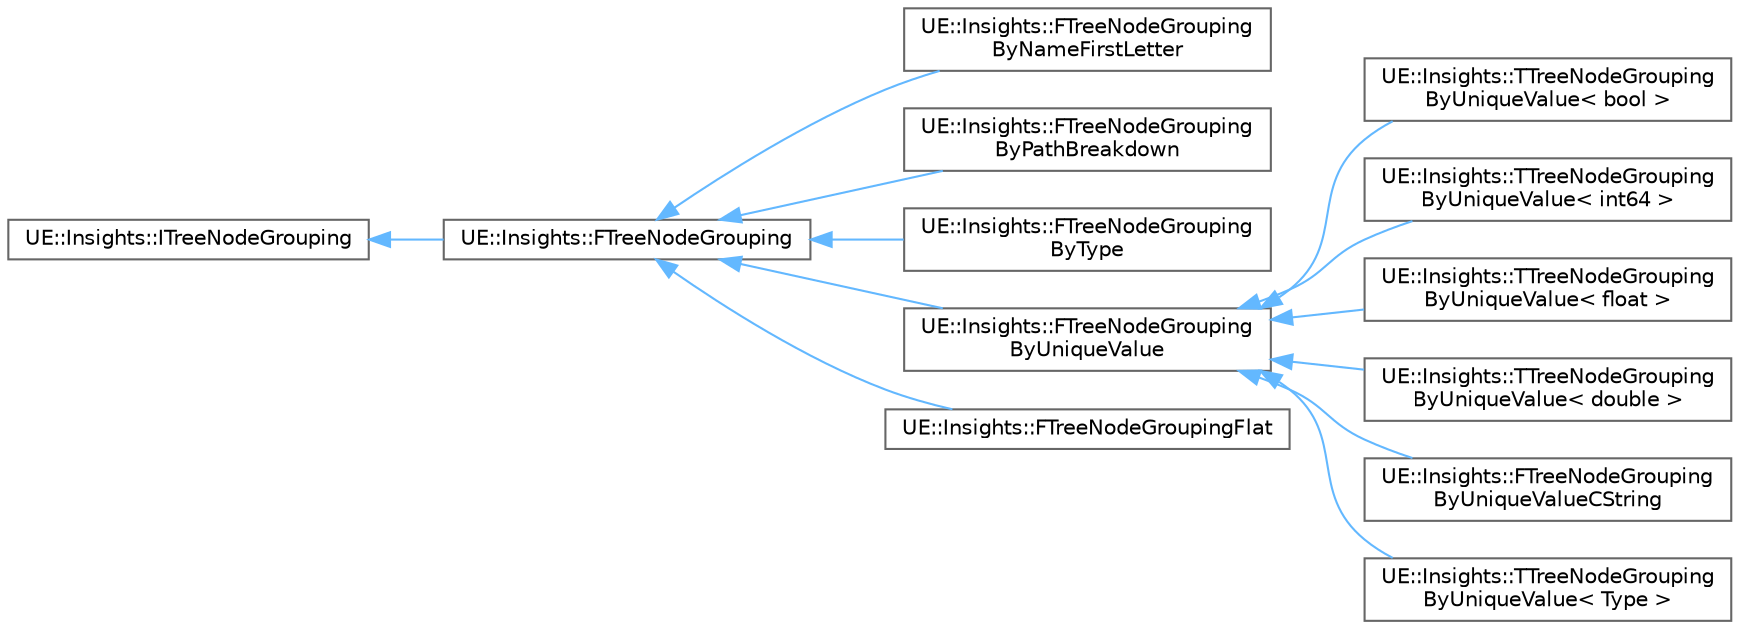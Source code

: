 digraph "Graphical Class Hierarchy"
{
 // INTERACTIVE_SVG=YES
 // LATEX_PDF_SIZE
  bgcolor="transparent";
  edge [fontname=Helvetica,fontsize=10,labelfontname=Helvetica,labelfontsize=10];
  node [fontname=Helvetica,fontsize=10,shape=box,height=0.2,width=0.4];
  rankdir="LR";
  Node0 [id="Node000000",label="UE::Insights::ITreeNodeGrouping",height=0.2,width=0.4,color="grey40", fillcolor="white", style="filled",URL="$d0/d61/classUE_1_1Insights_1_1ITreeNodeGrouping.html",tooltip=" "];
  Node0 -> Node1 [id="edge9373_Node000000_Node000001",dir="back",color="steelblue1",style="solid",tooltip=" "];
  Node1 [id="Node000001",label="UE::Insights::FTreeNodeGrouping",height=0.2,width=0.4,color="grey40", fillcolor="white", style="filled",URL="$d8/daa/classUE_1_1Insights_1_1FTreeNodeGrouping.html",tooltip=" "];
  Node1 -> Node2 [id="edge9374_Node000001_Node000002",dir="back",color="steelblue1",style="solid",tooltip=" "];
  Node2 [id="Node000002",label="UE::Insights::FTreeNodeGrouping\lByNameFirstLetter",height=0.2,width=0.4,color="grey40", fillcolor="white", style="filled",URL="$de/d98/classUE_1_1Insights_1_1FTreeNodeGroupingByNameFirstLetter.html",tooltip="Creates a group for each first letter of node names."];
  Node1 -> Node3 [id="edge9375_Node000001_Node000003",dir="back",color="steelblue1",style="solid",tooltip=" "];
  Node3 [id="Node000003",label="UE::Insights::FTreeNodeGrouping\lByPathBreakdown",height=0.2,width=0.4,color="grey40", fillcolor="white", style="filled",URL="$d0/d15/classUE_1_1Insights_1_1FTreeNodeGroupingByPathBreakdown.html",tooltip="Creates a tree hierarchy out of the path structure of string values."];
  Node1 -> Node4 [id="edge9376_Node000001_Node000004",dir="back",color="steelblue1",style="solid",tooltip=" "];
  Node4 [id="Node000004",label="UE::Insights::FTreeNodeGrouping\lByType",height=0.2,width=0.4,color="grey40", fillcolor="white", style="filled",URL="$dc/d9a/classUE_1_1Insights_1_1FTreeNodeGroupingByType.html",tooltip="Creates a group for each type."];
  Node1 -> Node5 [id="edge9377_Node000001_Node000005",dir="back",color="steelblue1",style="solid",tooltip=" "];
  Node5 [id="Node000005",label="UE::Insights::FTreeNodeGrouping\lByUniqueValue",height=0.2,width=0.4,color="grey40", fillcolor="white", style="filled",URL="$d7/d02/classUE_1_1Insights_1_1FTreeNodeGroupingByUniqueValue.html",tooltip="Creates a group for each unique value."];
  Node5 -> Node6 [id="edge9378_Node000005_Node000006",dir="back",color="steelblue1",style="solid",tooltip=" "];
  Node6 [id="Node000006",label="UE::Insights::TTreeNodeGrouping\lByUniqueValue\< bool \>",height=0.2,width=0.4,color="grey40", fillcolor="white", style="filled",URL="$d3/de6/classUE_1_1Insights_1_1TTreeNodeGroupingByUniqueValue.html",tooltip=" "];
  Node5 -> Node7 [id="edge9379_Node000005_Node000007",dir="back",color="steelblue1",style="solid",tooltip=" "];
  Node7 [id="Node000007",label="UE::Insights::TTreeNodeGrouping\lByUniqueValue\< int64 \>",height=0.2,width=0.4,color="grey40", fillcolor="white", style="filled",URL="$d3/de6/classUE_1_1Insights_1_1TTreeNodeGroupingByUniqueValue.html",tooltip=" "];
  Node5 -> Node8 [id="edge9380_Node000005_Node000008",dir="back",color="steelblue1",style="solid",tooltip=" "];
  Node8 [id="Node000008",label="UE::Insights::TTreeNodeGrouping\lByUniqueValue\< float \>",height=0.2,width=0.4,color="grey40", fillcolor="white", style="filled",URL="$d3/de6/classUE_1_1Insights_1_1TTreeNodeGroupingByUniqueValue.html",tooltip=" "];
  Node5 -> Node9 [id="edge9381_Node000005_Node000009",dir="back",color="steelblue1",style="solid",tooltip=" "];
  Node9 [id="Node000009",label="UE::Insights::TTreeNodeGrouping\lByUniqueValue\< double \>",height=0.2,width=0.4,color="grey40", fillcolor="white", style="filled",URL="$d3/de6/classUE_1_1Insights_1_1TTreeNodeGroupingByUniqueValue.html",tooltip=" "];
  Node5 -> Node10 [id="edge9382_Node000005_Node000010",dir="back",color="steelblue1",style="solid",tooltip=" "];
  Node10 [id="Node000010",label="UE::Insights::FTreeNodeGrouping\lByUniqueValueCString",height=0.2,width=0.4,color="grey40", fillcolor="white", style="filled",URL="$d0/d5c/classUE_1_1Insights_1_1FTreeNodeGroupingByUniqueValueCString.html",tooltip="Creates a group for each unique value (assumes data type of cell values is const TCHAR*)."];
  Node5 -> Node11 [id="edge9383_Node000005_Node000011",dir="back",color="steelblue1",style="solid",tooltip=" "];
  Node11 [id="Node000011",label="UE::Insights::TTreeNodeGrouping\lByUniqueValue\< Type \>",height=0.2,width=0.4,color="grey40", fillcolor="white", style="filled",URL="$d3/de6/classUE_1_1Insights_1_1TTreeNodeGroupingByUniqueValue.html",tooltip="Creates a group for each unique value (assumes data type of cell values is a simple type)."];
  Node1 -> Node12 [id="edge9384_Node000001_Node000012",dir="back",color="steelblue1",style="solid",tooltip=" "];
  Node12 [id="Node000012",label="UE::Insights::FTreeNodeGroupingFlat",height=0.2,width=0.4,color="grey40", fillcolor="white", style="filled",URL="$da/df3/classUE_1_1Insights_1_1FTreeNodeGroupingFlat.html",tooltip="Creates a single group for all nodes."];
}
